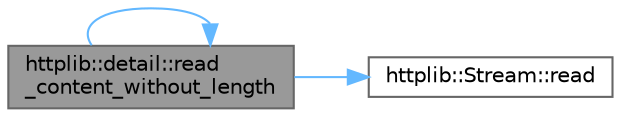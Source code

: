 digraph "httplib::detail::read_content_without_length"
{
 // LATEX_PDF_SIZE
  bgcolor="transparent";
  edge [fontname=Helvetica,fontsize=10,labelfontname=Helvetica,labelfontsize=10];
  node [fontname=Helvetica,fontsize=10,shape=box,height=0.2,width=0.4];
  rankdir="LR";
  Node1 [id="Node000001",label="httplib::detail::read\l_content_without_length",height=0.2,width=0.4,color="gray40", fillcolor="grey60", style="filled", fontcolor="black",tooltip=" "];
  Node1 -> Node2 [id="edge3_Node000001_Node000002",color="steelblue1",style="solid",tooltip=" "];
  Node2 [id="Node000002",label="httplib::Stream::read",height=0.2,width=0.4,color="grey40", fillcolor="white", style="filled",URL="$classhttplib_1_1_stream.html#a58adfc27d0672f6a2f293168757861b2",tooltip=" "];
  Node1 -> Node1 [id="edge4_Node000001_Node000001",color="steelblue1",style="solid",tooltip=" "];
}
